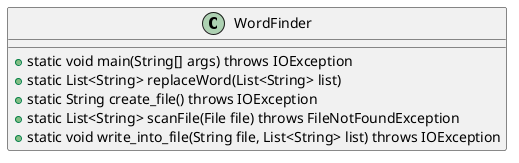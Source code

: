 @startuml

class WordFinder {
    + static void main(String[] args) throws IOException
    + static List<String> replaceWord(List<String> list)
    + static String create_file() throws IOException
    + static List<String> scanFile(File file) throws FileNotFoundException
    + static void write_into_file(String file, List<String> list) throws IOException
}

@enduml